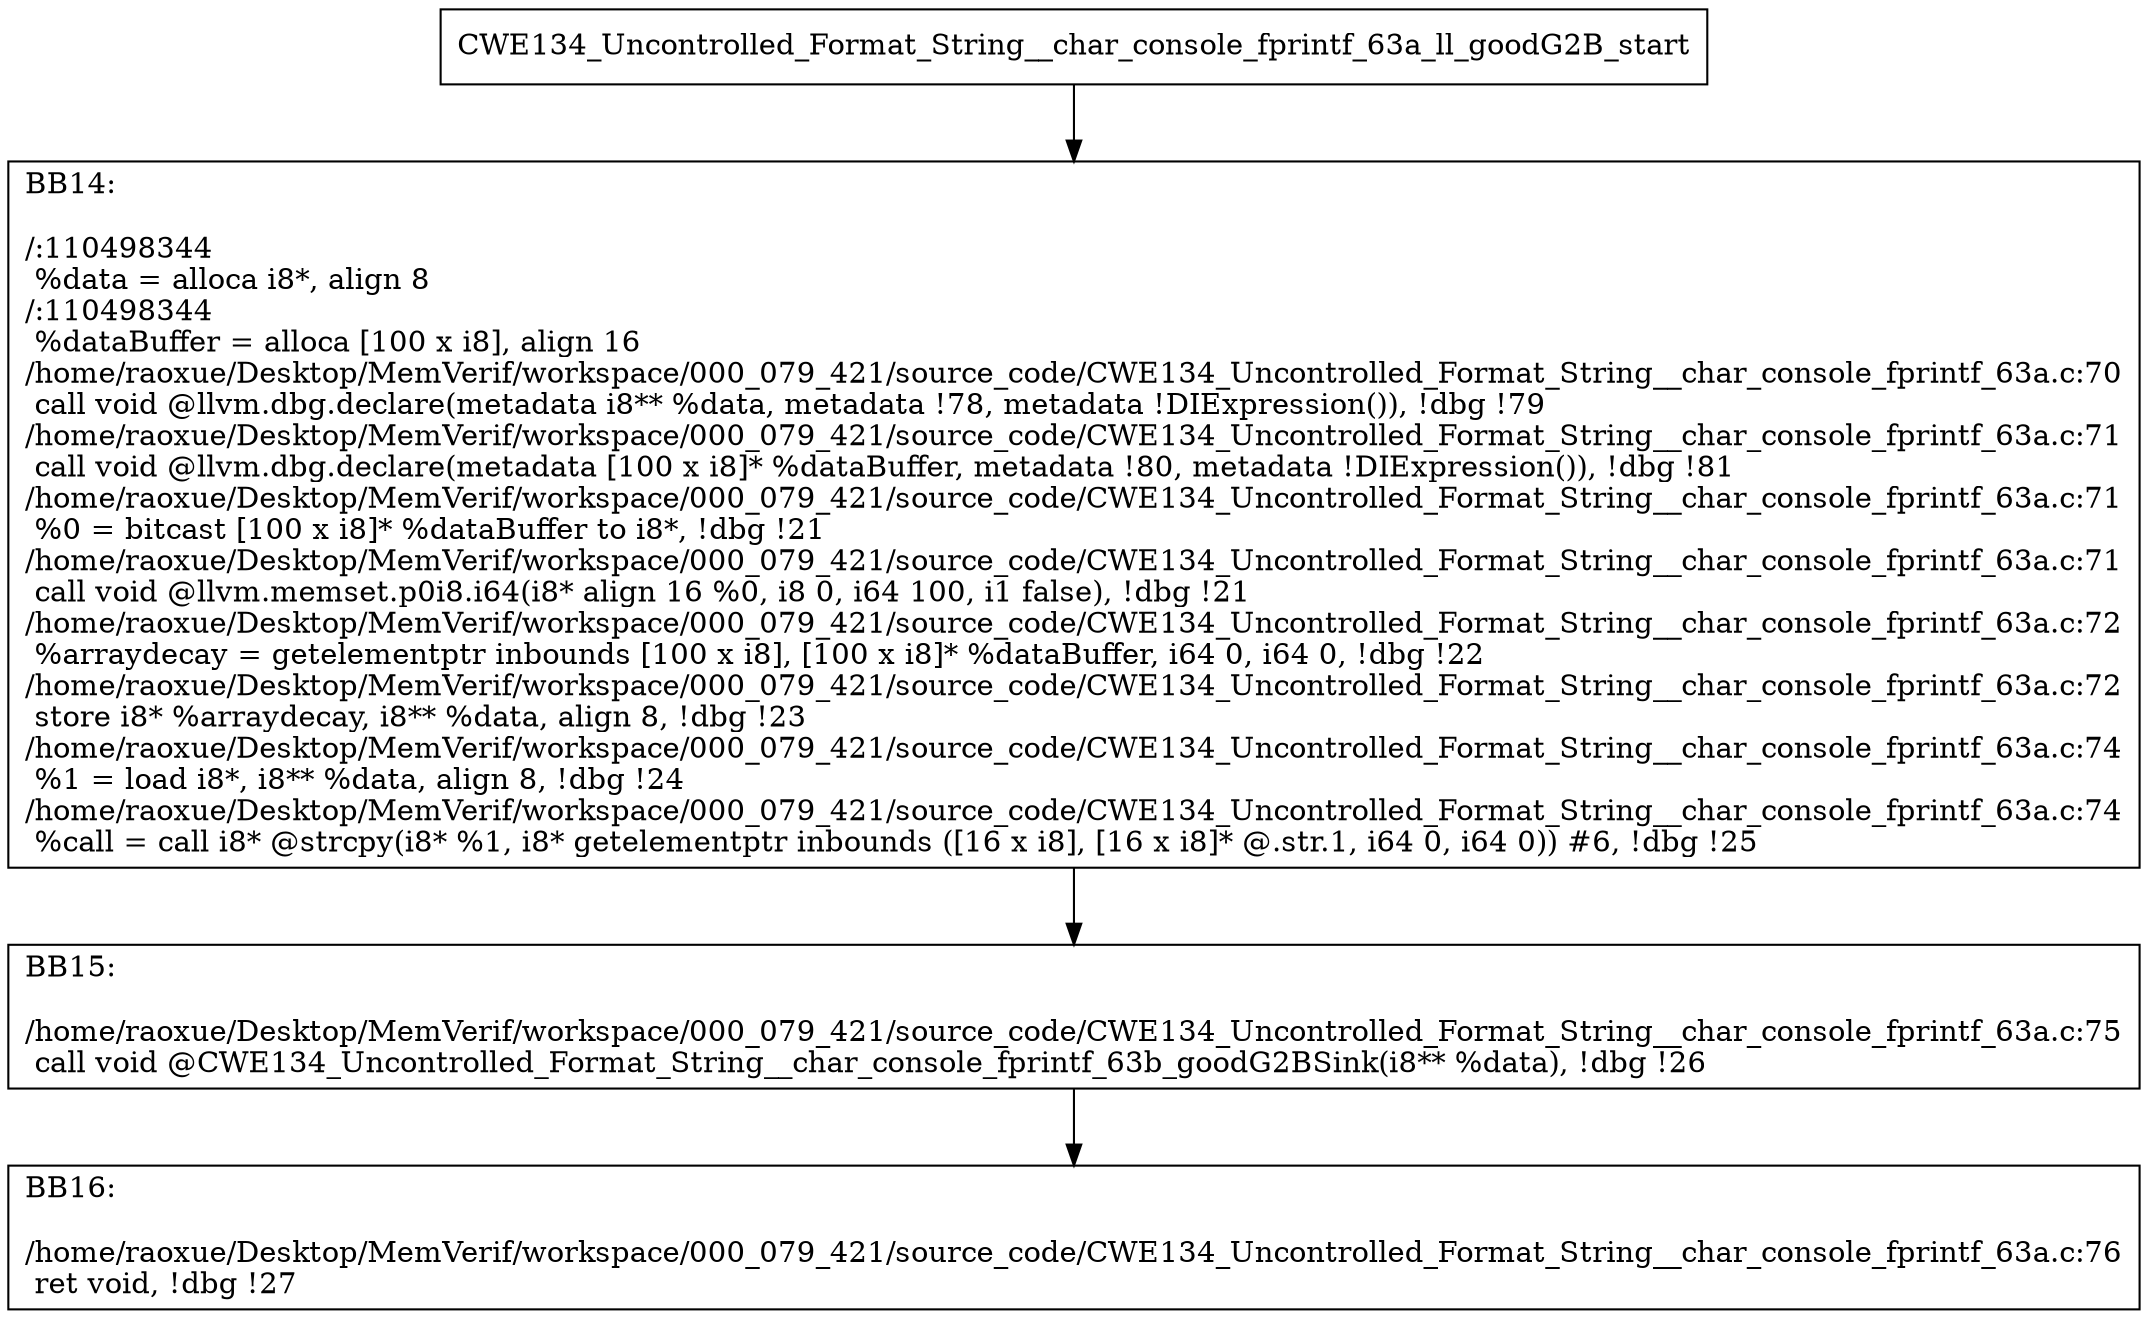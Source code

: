 digraph "CFG for'CWE134_Uncontrolled_Format_String__char_console_fprintf_63a_ll_goodG2B' function" {
	BBCWE134_Uncontrolled_Format_String__char_console_fprintf_63a_ll_goodG2B_start[shape=record,label="{CWE134_Uncontrolled_Format_String__char_console_fprintf_63a_ll_goodG2B_start}"];
	BBCWE134_Uncontrolled_Format_String__char_console_fprintf_63a_ll_goodG2B_start-> CWE134_Uncontrolled_Format_String__char_console_fprintf_63a_ll_goodG2BBB14;
	CWE134_Uncontrolled_Format_String__char_console_fprintf_63a_ll_goodG2BBB14 [shape=record, label="{BB14:\l\l/:110498344\l
  %data = alloca i8*, align 8\l
/:110498344\l
  %dataBuffer = alloca [100 x i8], align 16\l
/home/raoxue/Desktop/MemVerif/workspace/000_079_421/source_code/CWE134_Uncontrolled_Format_String__char_console_fprintf_63a.c:70\l
  call void @llvm.dbg.declare(metadata i8** %data, metadata !78, metadata !DIExpression()), !dbg !79\l
/home/raoxue/Desktop/MemVerif/workspace/000_079_421/source_code/CWE134_Uncontrolled_Format_String__char_console_fprintf_63a.c:71\l
  call void @llvm.dbg.declare(metadata [100 x i8]* %dataBuffer, metadata !80, metadata !DIExpression()), !dbg !81\l
/home/raoxue/Desktop/MemVerif/workspace/000_079_421/source_code/CWE134_Uncontrolled_Format_String__char_console_fprintf_63a.c:71\l
  %0 = bitcast [100 x i8]* %dataBuffer to i8*, !dbg !21\l
/home/raoxue/Desktop/MemVerif/workspace/000_079_421/source_code/CWE134_Uncontrolled_Format_String__char_console_fprintf_63a.c:71\l
  call void @llvm.memset.p0i8.i64(i8* align 16 %0, i8 0, i64 100, i1 false), !dbg !21\l
/home/raoxue/Desktop/MemVerif/workspace/000_079_421/source_code/CWE134_Uncontrolled_Format_String__char_console_fprintf_63a.c:72\l
  %arraydecay = getelementptr inbounds [100 x i8], [100 x i8]* %dataBuffer, i64 0, i64 0, !dbg !22\l
/home/raoxue/Desktop/MemVerif/workspace/000_079_421/source_code/CWE134_Uncontrolled_Format_String__char_console_fprintf_63a.c:72\l
  store i8* %arraydecay, i8** %data, align 8, !dbg !23\l
/home/raoxue/Desktop/MemVerif/workspace/000_079_421/source_code/CWE134_Uncontrolled_Format_String__char_console_fprintf_63a.c:74\l
  %1 = load i8*, i8** %data, align 8, !dbg !24\l
/home/raoxue/Desktop/MemVerif/workspace/000_079_421/source_code/CWE134_Uncontrolled_Format_String__char_console_fprintf_63a.c:74\l
  %call = call i8* @strcpy(i8* %1, i8* getelementptr inbounds ([16 x i8], [16 x i8]* @.str.1, i64 0, i64 0)) #6, !dbg !25\l
}"];
	CWE134_Uncontrolled_Format_String__char_console_fprintf_63a_ll_goodG2BBB14-> CWE134_Uncontrolled_Format_String__char_console_fprintf_63a_ll_goodG2BBB15;
	CWE134_Uncontrolled_Format_String__char_console_fprintf_63a_ll_goodG2BBB15 [shape=record, label="{BB15:\l\l/home/raoxue/Desktop/MemVerif/workspace/000_079_421/source_code/CWE134_Uncontrolled_Format_String__char_console_fprintf_63a.c:75\l
  call void @CWE134_Uncontrolled_Format_String__char_console_fprintf_63b_goodG2BSink(i8** %data), !dbg !26\l
}"];
	CWE134_Uncontrolled_Format_String__char_console_fprintf_63a_ll_goodG2BBB15-> CWE134_Uncontrolled_Format_String__char_console_fprintf_63a_ll_goodG2BBB16;
	CWE134_Uncontrolled_Format_String__char_console_fprintf_63a_ll_goodG2BBB16 [shape=record, label="{BB16:\l\l/home/raoxue/Desktop/MemVerif/workspace/000_079_421/source_code/CWE134_Uncontrolled_Format_String__char_console_fprintf_63a.c:76\l
  ret void, !dbg !27\l
}"];
}
